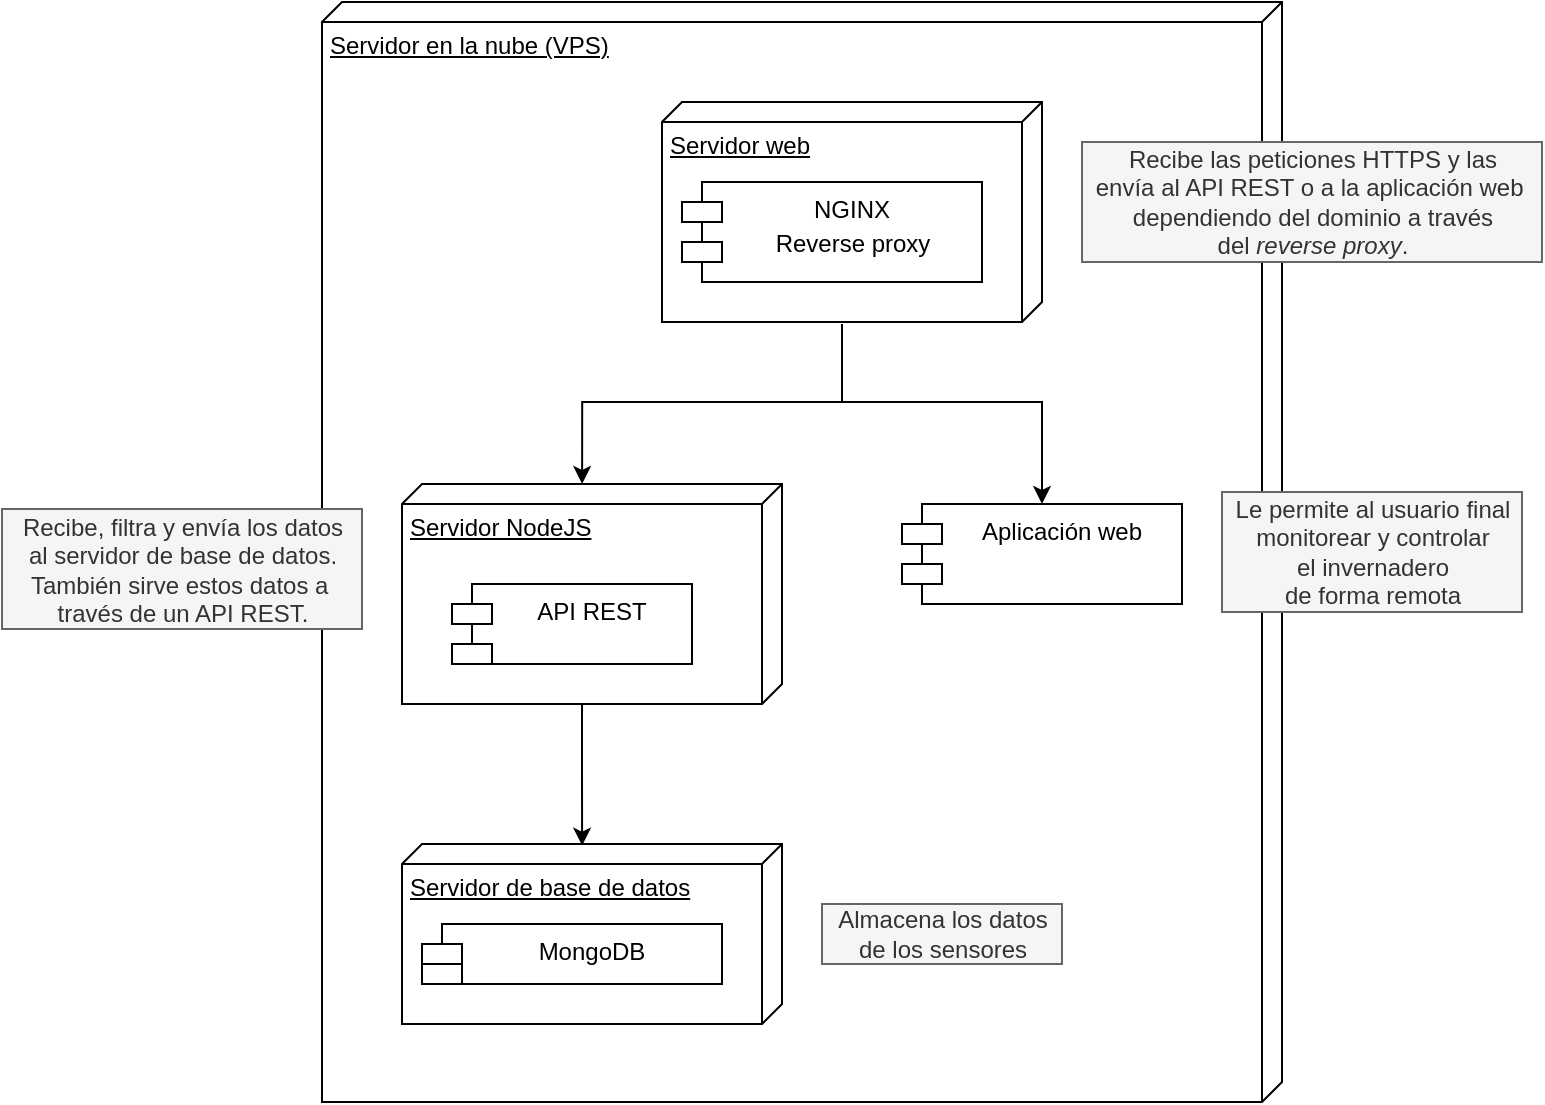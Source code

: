 <mxfile>
    <diagram id="ocsLQtG9YF5jaEsVKmDv" name="Page-1">
        <mxGraphModel dx="1108" dy="860" grid="1" gridSize="10" guides="1" tooltips="1" connect="1" arrows="1" fold="1" page="1" pageScale="1" pageWidth="850" pageHeight="1100" math="0" shadow="0">
            <root>
                <mxCell id="0"/>
                <mxCell id="1" parent="0"/>
                <mxCell id="XNqXfJFGpNn65cFP6wOG-1" value="Servidor en la nube (VPS)" style="verticalAlign=top;align=left;spacingTop=8;spacingLeft=2;spacingRight=12;shape=cube;size=10;direction=south;fontStyle=4;html=1;" parent="1" vertex="1">
                    <mxGeometry x="200" y="60" width="480" height="550" as="geometry"/>
                </mxCell>
                <mxCell id="XNqXfJFGpNn65cFP6wOG-11" style="edgeStyle=orthogonalEdgeStyle;rounded=0;orthogonalLoop=1;jettySize=auto;html=1;exitX=0;exitY=0;exitDx=110;exitDy=100;exitPerimeter=0;entryX=0;entryY=0.526;entryDx=0;entryDy=0;entryPerimeter=0;" parent="1" target="XNqXfJFGpNn65cFP6wOG-7" edge="1">
                    <mxGeometry relative="1" as="geometry">
                        <mxPoint x="460" y="221" as="sourcePoint"/>
                        <Array as="points">
                            <mxPoint x="460" y="260"/>
                            <mxPoint x="330" y="260"/>
                        </Array>
                    </mxGeometry>
                </mxCell>
                <mxCell id="XNqXfJFGpNn65cFP6wOG-16" style="edgeStyle=orthogonalEdgeStyle;rounded=0;orthogonalLoop=1;jettySize=auto;html=1;exitX=0;exitY=0;exitDx=110;exitDy=100;exitPerimeter=0;entryX=0.009;entryY=0.526;entryDx=0;entryDy=0;entryPerimeter=0;" parent="1" source="XNqXfJFGpNn65cFP6wOG-7" target="XNqXfJFGpNn65cFP6wOG-12" edge="1">
                    <mxGeometry relative="1" as="geometry"/>
                </mxCell>
                <mxCell id="XNqXfJFGpNn65cFP6wOG-18" value="" style="group" parent="1" vertex="1" connectable="0">
                    <mxGeometry x="240" y="481" width="190" height="90" as="geometry"/>
                </mxCell>
                <mxCell id="XNqXfJFGpNn65cFP6wOG-12" value="Servidor de base de datos" style="verticalAlign=top;align=left;spacingTop=8;spacingLeft=2;spacingRight=12;shape=cube;size=10;direction=south;fontStyle=4;html=1;" parent="XNqXfJFGpNn65cFP6wOG-18" vertex="1">
                    <mxGeometry width="190" height="90" as="geometry"/>
                </mxCell>
                <mxCell id="XNqXfJFGpNn65cFP6wOG-13" value="" style="group" parent="XNqXfJFGpNn65cFP6wOG-18" vertex="1" connectable="0">
                    <mxGeometry x="10" y="40" width="150" height="30" as="geometry"/>
                </mxCell>
                <mxCell id="XNqXfJFGpNn65cFP6wOG-14" value="MongoDB" style="shape=module;align=left;spacingLeft=20;align=center;verticalAlign=top;" parent="XNqXfJFGpNn65cFP6wOG-13" vertex="1">
                    <mxGeometry width="150" height="30" as="geometry"/>
                </mxCell>
                <mxCell id="XNqXfJFGpNn65cFP6wOG-19" value="" style="group" parent="1" vertex="1" connectable="0">
                    <mxGeometry x="240" y="301" width="190" height="110" as="geometry"/>
                </mxCell>
                <mxCell id="XNqXfJFGpNn65cFP6wOG-7" value="Servidor NodeJS" style="verticalAlign=top;align=left;spacingTop=8;spacingLeft=2;spacingRight=12;shape=cube;size=10;direction=south;fontStyle=4;html=1;" parent="XNqXfJFGpNn65cFP6wOG-19" vertex="1">
                    <mxGeometry width="190" height="110" as="geometry"/>
                </mxCell>
                <mxCell id="XNqXfJFGpNn65cFP6wOG-17" value="API REST" style="shape=module;align=left;spacingLeft=20;align=center;verticalAlign=top;" parent="XNqXfJFGpNn65cFP6wOG-19" vertex="1">
                    <mxGeometry x="25" y="50" width="120" height="40" as="geometry"/>
                </mxCell>
                <mxCell id="XNqXfJFGpNn65cFP6wOG-20" value="Recibe las peticiones HTTPS y las&lt;br&gt;envía al API REST o a la aplicación web&amp;nbsp;&lt;br&gt;dependiendo del dominio a través &lt;br&gt;del &lt;i&gt;reverse proxy&lt;/i&gt;." style="text;html=1;align=center;verticalAlign=middle;resizable=0;points=[];autosize=1;fillColor=#f5f5f5;strokeColor=#666666;fontColor=#333333;" parent="1" vertex="1">
                    <mxGeometry x="580" y="130" width="230" height="60" as="geometry"/>
                </mxCell>
                <mxCell id="XNqXfJFGpNn65cFP6wOG-22" value="Almacena los datos &lt;br&gt;de los sensores" style="text;html=1;align=center;verticalAlign=middle;resizable=0;points=[];autosize=1;strokeColor=#666666;fillColor=#f5f5f5;fontColor=#333333;" parent="1" vertex="1">
                    <mxGeometry x="450" y="511" width="120" height="30" as="geometry"/>
                </mxCell>
                <mxCell id="XNqXfJFGpNn65cFP6wOG-23" value="Recibe, filtra y envía los datos&lt;br&gt;al servidor de base de datos.&lt;br&gt;También sirve estos datos a&amp;nbsp;&lt;br&gt;través de un API REST." style="text;html=1;align=center;verticalAlign=middle;resizable=0;points=[];autosize=1;strokeColor=#666666;fillColor=#f5f5f5;fontColor=#333333;" parent="1" vertex="1">
                    <mxGeometry x="40" y="313.5" width="180" height="60" as="geometry"/>
                </mxCell>
                <mxCell id="XNqXfJFGpNn65cFP6wOG-24" value="" style="group" parent="1" vertex="1" connectable="0">
                    <mxGeometry x="370" y="110" width="190" height="110" as="geometry"/>
                </mxCell>
                <mxCell id="XNqXfJFGpNn65cFP6wOG-2" value="Servidor web" style="verticalAlign=top;align=left;spacingTop=8;spacingLeft=2;spacingRight=12;shape=cube;size=10;direction=south;fontStyle=4;html=1;" parent="XNqXfJFGpNn65cFP6wOG-24" vertex="1">
                    <mxGeometry width="190" height="110" as="geometry"/>
                </mxCell>
                <mxCell id="XNqXfJFGpNn65cFP6wOG-5" value="" style="group" parent="XNqXfJFGpNn65cFP6wOG-24" vertex="1" connectable="0">
                    <mxGeometry x="10" y="40" width="150" height="50" as="geometry"/>
                </mxCell>
                <mxCell id="XNqXfJFGpNn65cFP6wOG-3" value="NGINX" style="shape=module;align=left;spacingLeft=20;align=center;verticalAlign=top;" parent="XNqXfJFGpNn65cFP6wOG-5" vertex="1">
                    <mxGeometry width="150" height="50" as="geometry"/>
                </mxCell>
                <mxCell id="XNqXfJFGpNn65cFP6wOG-4" value="Reverse proxy" style="text;html=1;align=center;verticalAlign=middle;resizable=0;points=[];autosize=1;strokeColor=none;" parent="XNqXfJFGpNn65cFP6wOG-5" vertex="1">
                    <mxGeometry x="40" y="21" width="90" height="20" as="geometry"/>
                </mxCell>
                <mxCell id="XNqXfJFGpNn65cFP6wOG-28" value="Aplicación web" style="shape=module;align=left;spacingLeft=20;align=center;verticalAlign=top;" parent="1" vertex="1">
                    <mxGeometry x="490" y="311" width="140" height="50" as="geometry"/>
                </mxCell>
                <mxCell id="XNqXfJFGpNn65cFP6wOG-29" style="edgeStyle=orthogonalEdgeStyle;rounded=0;orthogonalLoop=1;jettySize=auto;html=1;exitX=0;exitY=0;exitDx=110;exitDy=100;exitPerimeter=0;" parent="1" target="XNqXfJFGpNn65cFP6wOG-28" edge="1">
                    <mxGeometry relative="1" as="geometry">
                        <mxPoint x="460" y="221" as="sourcePoint"/>
                        <Array as="points">
                            <mxPoint x="460" y="260"/>
                            <mxPoint x="560" y="260"/>
                        </Array>
                    </mxGeometry>
                </mxCell>
                <mxCell id="XNqXfJFGpNn65cFP6wOG-30" value="Le permite al usuario final&lt;br&gt;monitorear y controlar &lt;br&gt;el invernadero&lt;br&gt;de forma remota" style="text;html=1;align=center;verticalAlign=middle;resizable=0;points=[];autosize=1;strokeColor=#666666;fillColor=#f5f5f5;fontColor=#333333;" parent="1" vertex="1">
                    <mxGeometry x="650" y="305" width="150" height="60" as="geometry"/>
                </mxCell>
            </root>
        </mxGraphModel>
    </diagram>
</mxfile>